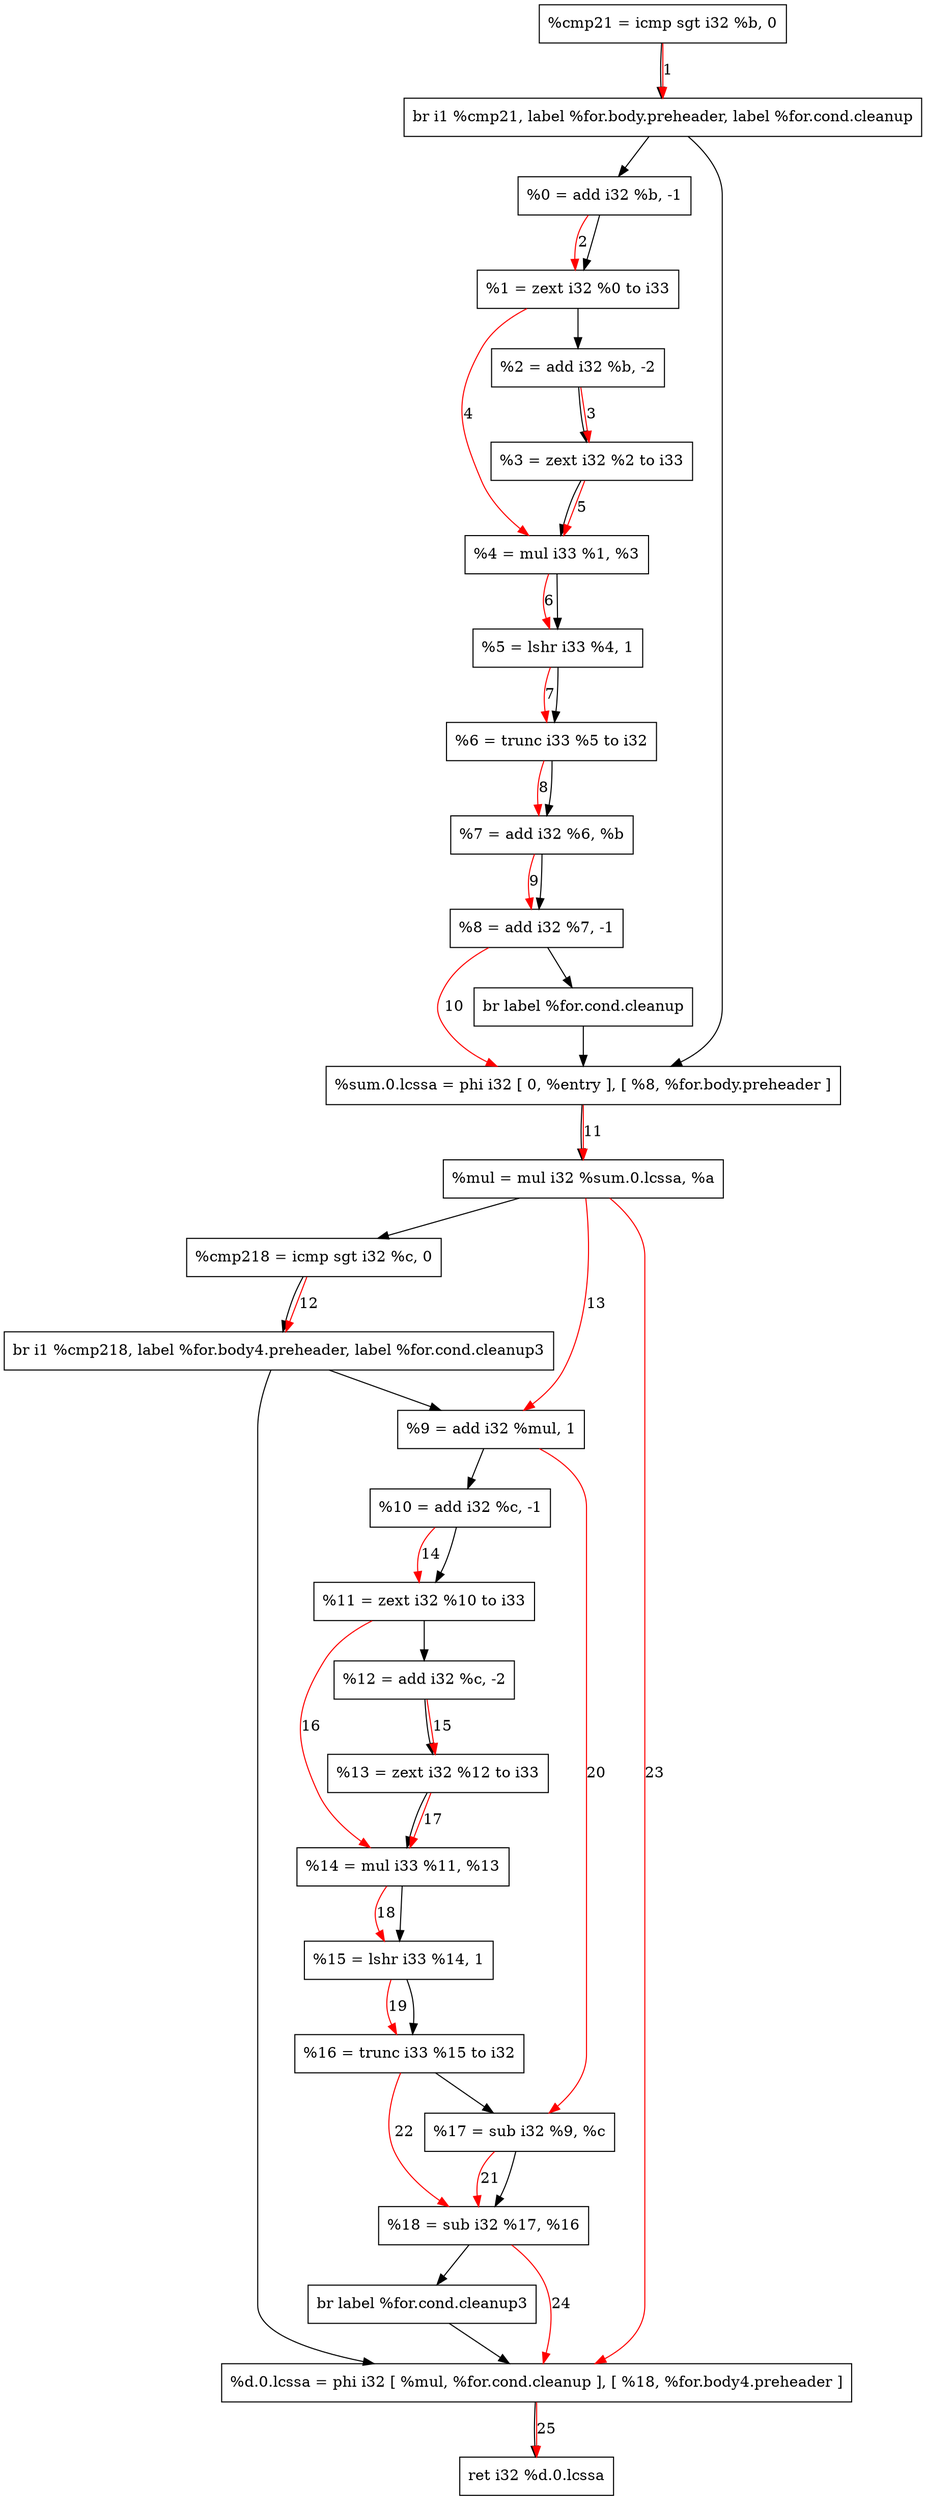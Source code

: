 digraph "CDFG for'func' function" {
	Node0x556641bd2f80[shape=record, label="  %cmp21 = icmp sgt i32 %b, 0"]
	Node0x556641b5dc98[shape=record, label="  br i1 %cmp21, label %for.body.preheader, label %for.cond.cleanup"]
	Node0x556641bd3210[shape=record, label="  %0 = add i32 %b, -1"]
	Node0x556641bd28f8[shape=record, label="  %1 = zext i32 %0 to i33"]
	Node0x556641bd36e0[shape=record, label="  %2 = add i32 %b, -2"]
	Node0x556641bd3768[shape=record, label="  %3 = zext i32 %2 to i33"]
	Node0x556641bd37e0[shape=record, label="  %4 = mul i33 %1, %3"]
	Node0x556641bd38a0[shape=record, label="  %5 = lshr i33 %4, 1"]
	Node0x556641bd38f8[shape=record, label="  %6 = trunc i33 %5 to i32"]
	Node0x556641bd3970[shape=record, label="  %7 = add i32 %6, %b"]
	Node0x556641bd39e0[shape=record, label="  %8 = add i32 %7, -1"]
	Node0x556641bd3a98[shape=record, label="  br label %for.cond.cleanup"]
	Node0x556641bd3828[shape=record, label="  %sum.0.lcssa = phi i32 [ 0, %entry ], [ %8, %for.body.preheader ]"]
	Node0x556641bd3b60[shape=record, label="  %mul = mul i32 %sum.0.lcssa, %a"]
	Node0x556641bd3bd0[shape=record, label="  %cmp218 = icmp sgt i32 %c, 0"]
	Node0x556641b69228[shape=record, label="  br i1 %cmp218, label %for.body4.preheader, label %for.cond.cleanup3"]
	Node0x556641bd3dc0[shape=record, label="  %9 = add i32 %mul, 1"]
	Node0x556641bd3e30[shape=record, label="  %10 = add i32 %c, -1"]
	Node0x556641bd3148[shape=record, label="  %11 = zext i32 %10 to i33"]
	Node0x556641bd3ea0[shape=record, label="  %12 = add i32 %c, -2"]
	Node0x556641bd3ef8[shape=record, label="  %13 = zext i32 %12 to i33"]
	Node0x556641bd3f70[shape=record, label="  %14 = mul i33 %11, %13"]
	Node0x556641bd3fe0[shape=record, label="  %15 = lshr i33 %14, 1"]
	Node0x556641bd4038[shape=record, label="  %16 = trunc i33 %15 to i32"]
	Node0x556641bd40b0[shape=record, label="  %17 = sub i32 %9, %c"]
	Node0x556641bd4120[shape=record, label="  %18 = sub i32 %17, %16"]
	Node0x556641bd41d8[shape=record, label="  br label %for.cond.cleanup3"]
	Node0x556641bd4228[shape=record, label="  %d.0.lcssa = phi i32 [ %mul, %for.cond.cleanup ], [ %18, %for.body4.preheader ]"]
	Node0x556641bd3d28[shape=record, label="  ret i32 %d.0.lcssa"]
	Node0x556641bd2f80 -> Node0x556641b5dc98
	Node0x556641b5dc98 -> Node0x556641bd3210
	Node0x556641b5dc98 -> Node0x556641bd3828
	Node0x556641bd3210 -> Node0x556641bd28f8
	Node0x556641bd28f8 -> Node0x556641bd36e0
	Node0x556641bd36e0 -> Node0x556641bd3768
	Node0x556641bd3768 -> Node0x556641bd37e0
	Node0x556641bd37e0 -> Node0x556641bd38a0
	Node0x556641bd38a0 -> Node0x556641bd38f8
	Node0x556641bd38f8 -> Node0x556641bd3970
	Node0x556641bd3970 -> Node0x556641bd39e0
	Node0x556641bd39e0 -> Node0x556641bd3a98
	Node0x556641bd3a98 -> Node0x556641bd3828
	Node0x556641bd3828 -> Node0x556641bd3b60
	Node0x556641bd3b60 -> Node0x556641bd3bd0
	Node0x556641bd3bd0 -> Node0x556641b69228
	Node0x556641b69228 -> Node0x556641bd3dc0
	Node0x556641b69228 -> Node0x556641bd4228
	Node0x556641bd3dc0 -> Node0x556641bd3e30
	Node0x556641bd3e30 -> Node0x556641bd3148
	Node0x556641bd3148 -> Node0x556641bd3ea0
	Node0x556641bd3ea0 -> Node0x556641bd3ef8
	Node0x556641bd3ef8 -> Node0x556641bd3f70
	Node0x556641bd3f70 -> Node0x556641bd3fe0
	Node0x556641bd3fe0 -> Node0x556641bd4038
	Node0x556641bd4038 -> Node0x556641bd40b0
	Node0x556641bd40b0 -> Node0x556641bd4120
	Node0x556641bd4120 -> Node0x556641bd41d8
	Node0x556641bd41d8 -> Node0x556641bd4228
	Node0x556641bd4228 -> Node0x556641bd3d28
edge [color=red]
	Node0x556641bd2f80 -> Node0x556641b5dc98[label="1"]
	Node0x556641bd3210 -> Node0x556641bd28f8[label="2"]
	Node0x556641bd36e0 -> Node0x556641bd3768[label="3"]
	Node0x556641bd28f8 -> Node0x556641bd37e0[label="4"]
	Node0x556641bd3768 -> Node0x556641bd37e0[label="5"]
	Node0x556641bd37e0 -> Node0x556641bd38a0[label="6"]
	Node0x556641bd38a0 -> Node0x556641bd38f8[label="7"]
	Node0x556641bd38f8 -> Node0x556641bd3970[label="8"]
	Node0x556641bd3970 -> Node0x556641bd39e0[label="9"]
	Node0x556641bd39e0 -> Node0x556641bd3828[label="10"]
	Node0x556641bd3828 -> Node0x556641bd3b60[label="11"]
	Node0x556641bd3bd0 -> Node0x556641b69228[label="12"]
	Node0x556641bd3b60 -> Node0x556641bd3dc0[label="13"]
	Node0x556641bd3e30 -> Node0x556641bd3148[label="14"]
	Node0x556641bd3ea0 -> Node0x556641bd3ef8[label="15"]
	Node0x556641bd3148 -> Node0x556641bd3f70[label="16"]
	Node0x556641bd3ef8 -> Node0x556641bd3f70[label="17"]
	Node0x556641bd3f70 -> Node0x556641bd3fe0[label="18"]
	Node0x556641bd3fe0 -> Node0x556641bd4038[label="19"]
	Node0x556641bd3dc0 -> Node0x556641bd40b0[label="20"]
	Node0x556641bd40b0 -> Node0x556641bd4120[label="21"]
	Node0x556641bd4038 -> Node0x556641bd4120[label="22"]
	Node0x556641bd3b60 -> Node0x556641bd4228[label="23"]
	Node0x556641bd4120 -> Node0x556641bd4228[label="24"]
	Node0x556641bd4228 -> Node0x556641bd3d28[label="25"]
}

